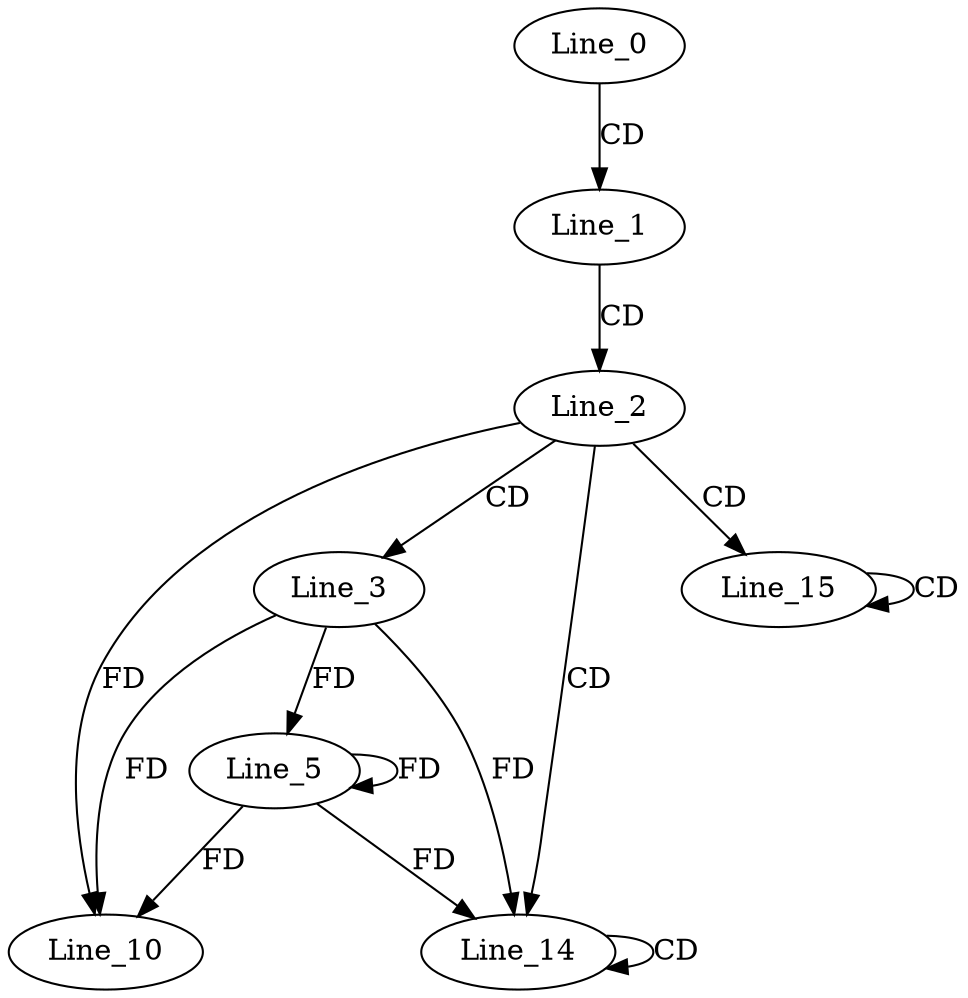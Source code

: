 digraph G {
  Line_0;
  Line_1;
  Line_2;
  Line_3;
  Line_5;
  Line_5;
  Line_10;
  Line_10;
  Line_14;
  Line_14;
  Line_15;
  Line_15;
  Line_0 -> Line_1 [ label="CD" ];
  Line_1 -> Line_2 [ label="CD" ];
  Line_2 -> Line_3 [ label="CD" ];
  Line_3 -> Line_5 [ label="FD" ];
  Line_5 -> Line_5 [ label="FD" ];
  Line_3 -> Line_10 [ label="FD" ];
  Line_5 -> Line_10 [ label="FD" ];
  Line_2 -> Line_10 [ label="FD" ];
  Line_2 -> Line_14 [ label="CD" ];
  Line_14 -> Line_14 [ label="CD" ];
  Line_3 -> Line_14 [ label="FD" ];
  Line_5 -> Line_14 [ label="FD" ];
  Line_2 -> Line_15 [ label="CD" ];
  Line_15 -> Line_15 [ label="CD" ];
}
